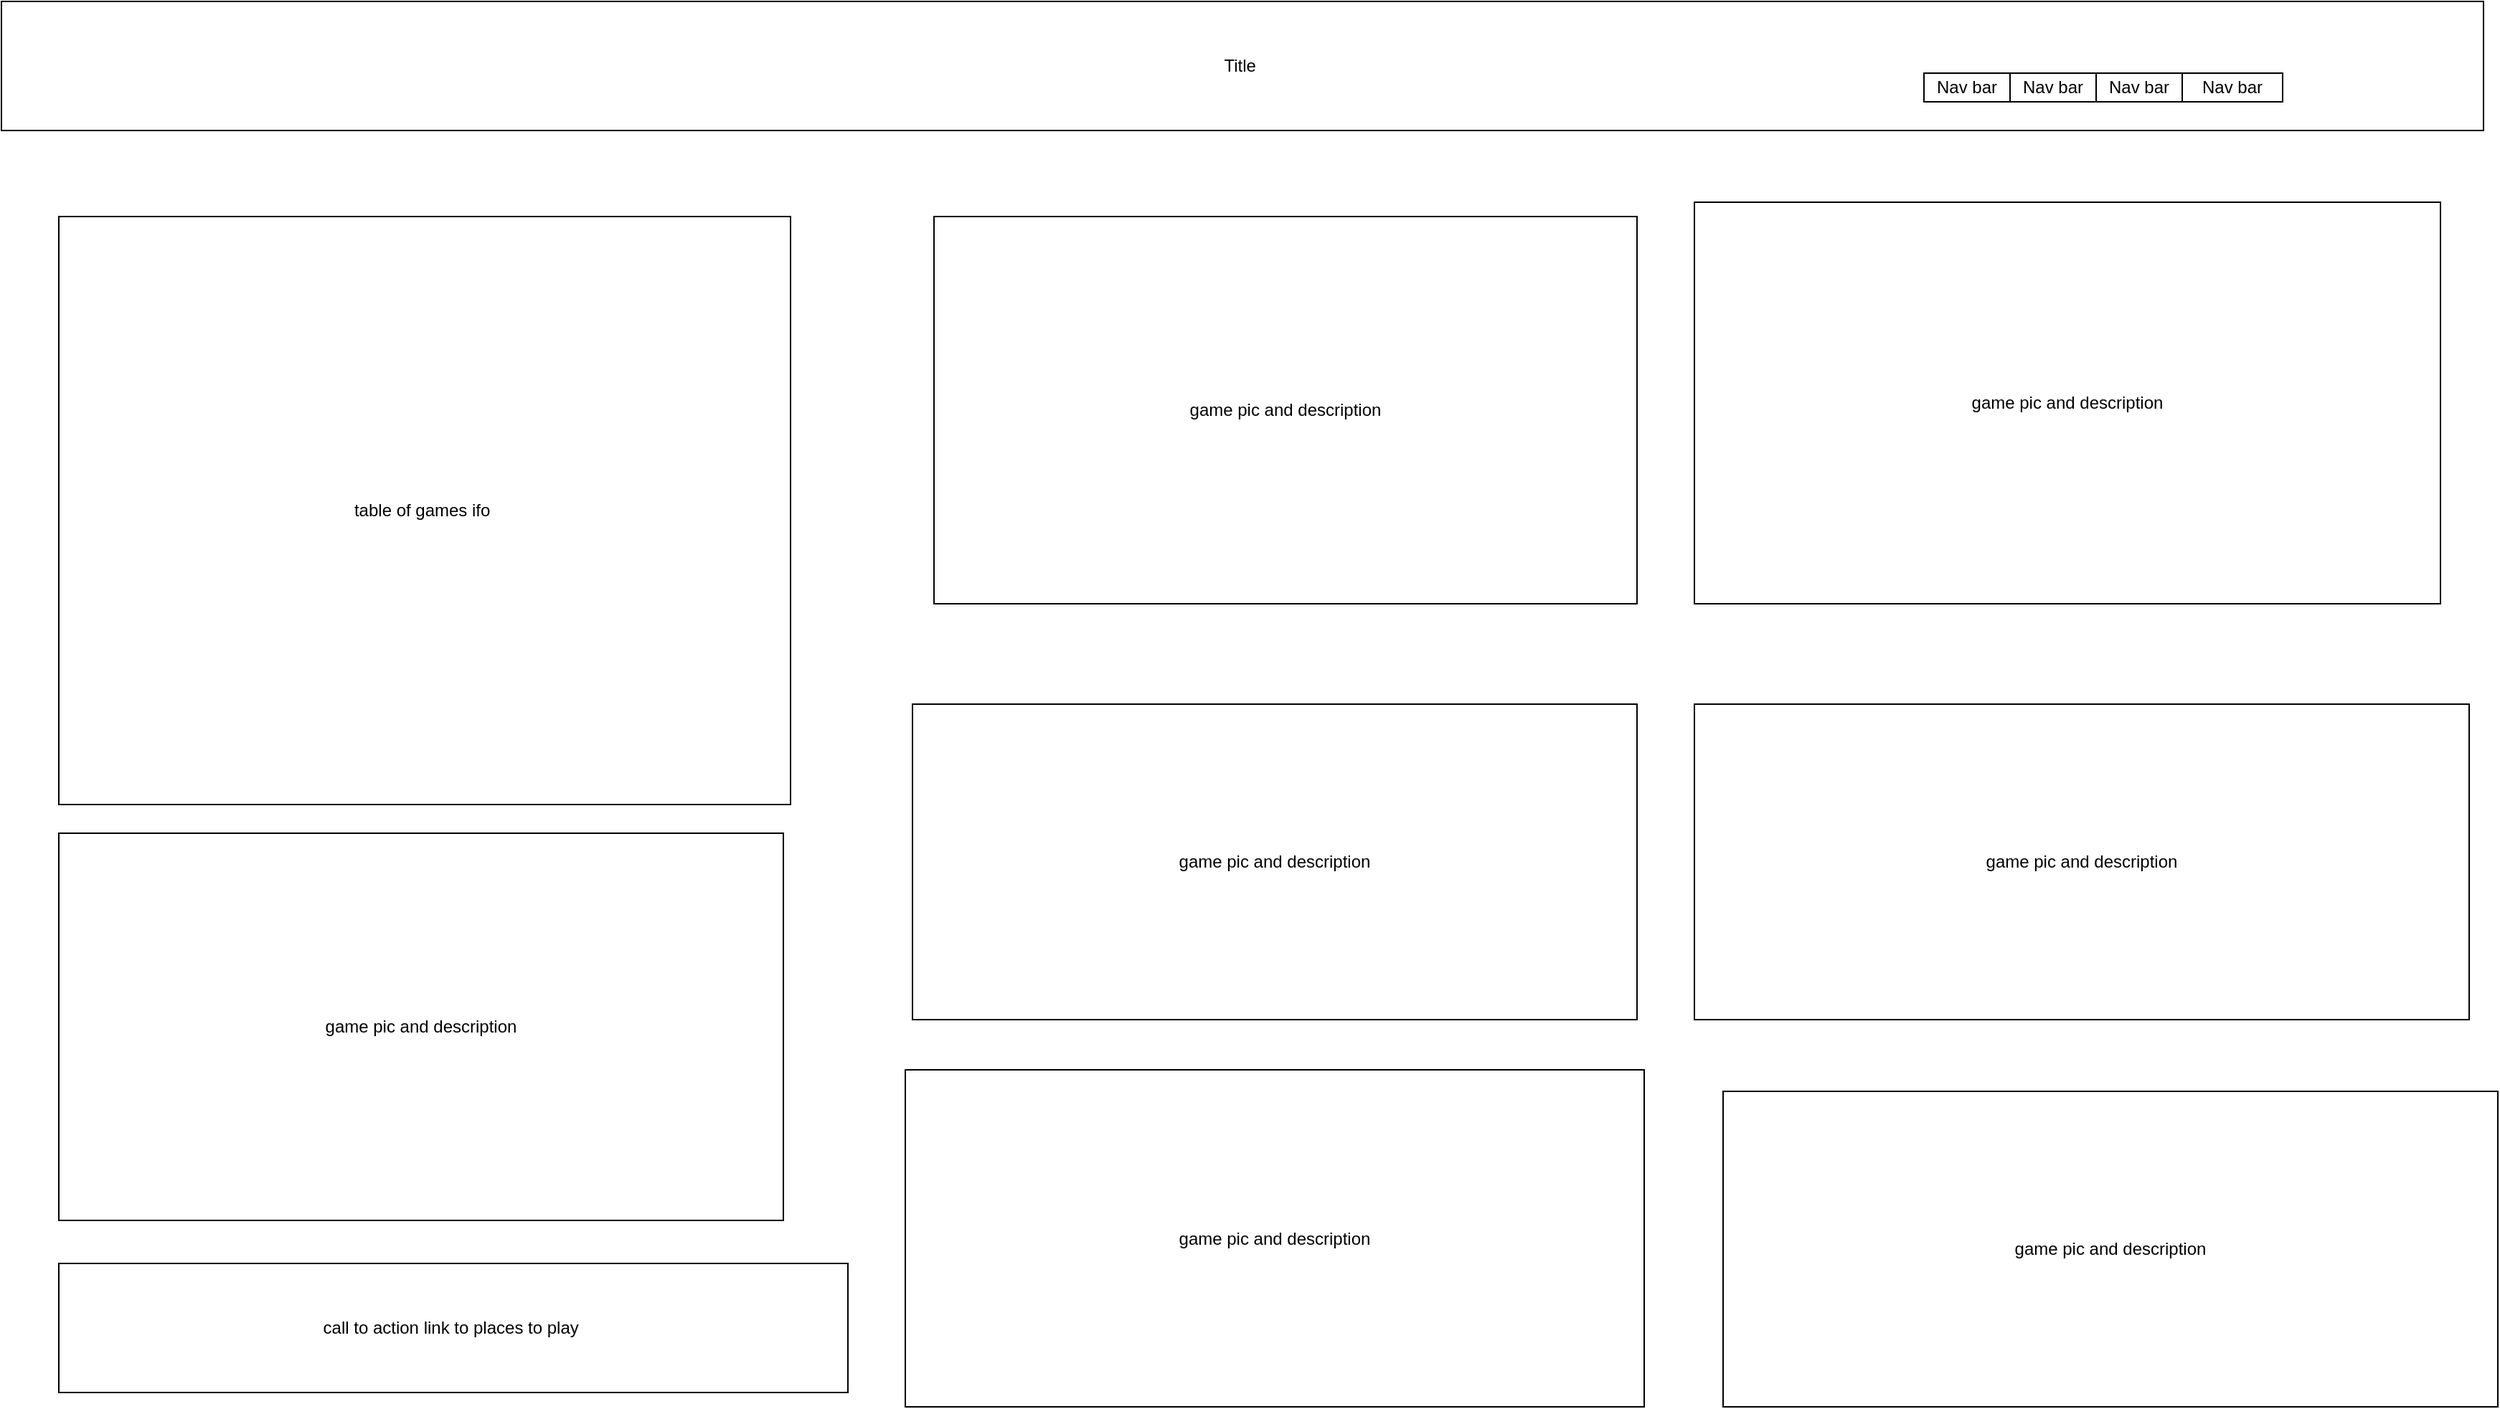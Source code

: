 <mxfile version="28.0.7">
  <diagram name="Page-1" id="PJX9JKJy5KzWJc68_nqa">
    <mxGraphModel dx="1901" dy="1036" grid="1" gridSize="10" guides="1" tooltips="1" connect="1" arrows="1" fold="1" page="1" pageScale="1" pageWidth="850" pageHeight="1100" math="0" shadow="0">
      <root>
        <mxCell id="0" />
        <mxCell id="1" parent="0" />
        <mxCell id="8NNf2UId70UZPEbqITqU-7" value="table of games ifo&amp;nbsp;" style="rounded=0;whiteSpace=wrap;html=1;" vertex="1" parent="1">
          <mxGeometry x="40" y="160" width="510" height="410" as="geometry" />
        </mxCell>
        <mxCell id="8NNf2UId70UZPEbqITqU-1" value="Title&amp;nbsp;" style="rounded=0;whiteSpace=wrap;html=1;" vertex="1" parent="1">
          <mxGeometry y="10" width="1730" height="90" as="geometry" />
        </mxCell>
        <mxCell id="8NNf2UId70UZPEbqITqU-2" value="Nav bar" style="rounded=0;whiteSpace=wrap;html=1;" vertex="1" parent="1">
          <mxGeometry x="1400" y="60" width="60" height="20" as="geometry" />
        </mxCell>
        <mxCell id="8NNf2UId70UZPEbqITqU-3" value="Nav bar" style="rounded=0;whiteSpace=wrap;html=1;" vertex="1" parent="1">
          <mxGeometry x="1460" y="60" width="60" height="20" as="geometry" />
        </mxCell>
        <mxCell id="8NNf2UId70UZPEbqITqU-4" value="Nav bar" style="rounded=0;whiteSpace=wrap;html=1;" vertex="1" parent="1">
          <mxGeometry x="1520" y="60" width="70" height="20" as="geometry" />
        </mxCell>
        <mxCell id="8NNf2UId70UZPEbqITqU-5" value="Nav bar" style="rounded=0;whiteSpace=wrap;html=1;" vertex="1" parent="1">
          <mxGeometry x="1340" y="60" width="60" height="20" as="geometry" />
        </mxCell>
        <mxCell id="8NNf2UId70UZPEbqITqU-18" value="call to action link to places to play&amp;nbsp;" style="rounded=0;whiteSpace=wrap;html=1;" vertex="1" parent="1">
          <mxGeometry x="40" y="890" width="550" height="90" as="geometry" />
        </mxCell>
        <mxCell id="8NNf2UId70UZPEbqITqU-19" value="game pic and description" style="rounded=0;whiteSpace=wrap;html=1;" vertex="1" parent="1">
          <mxGeometry x="650" y="160" width="490" height="270" as="geometry" />
        </mxCell>
        <mxCell id="8NNf2UId70UZPEbqITqU-22" value="game pic and description" style="rounded=0;whiteSpace=wrap;html=1;" vertex="1" parent="1">
          <mxGeometry x="1180" y="150" width="520" height="280" as="geometry" />
        </mxCell>
        <mxCell id="8NNf2UId70UZPEbqITqU-23" value="game pic and description" style="rounded=0;whiteSpace=wrap;html=1;" vertex="1" parent="1">
          <mxGeometry x="635" y="500" width="505" height="220" as="geometry" />
        </mxCell>
        <mxCell id="8NNf2UId70UZPEbqITqU-24" value="game pic and description" style="rounded=0;whiteSpace=wrap;html=1;" vertex="1" parent="1">
          <mxGeometry x="1180" y="500" width="540" height="220" as="geometry" />
        </mxCell>
        <mxCell id="8NNf2UId70UZPEbqITqU-25" value="game pic and description" style="rounded=0;whiteSpace=wrap;html=1;" vertex="1" parent="1">
          <mxGeometry x="40" y="590" width="505" height="270" as="geometry" />
        </mxCell>
        <mxCell id="8NNf2UId70UZPEbqITqU-26" value="game pic and description" style="rounded=0;whiteSpace=wrap;html=1;" vertex="1" parent="1">
          <mxGeometry x="1200" y="770" width="540" height="220" as="geometry" />
        </mxCell>
        <mxCell id="8NNf2UId70UZPEbqITqU-27" value="game pic and description" style="rounded=0;whiteSpace=wrap;html=1;" vertex="1" parent="1">
          <mxGeometry x="630" y="755" width="515" height="235" as="geometry" />
        </mxCell>
      </root>
    </mxGraphModel>
  </diagram>
</mxfile>

